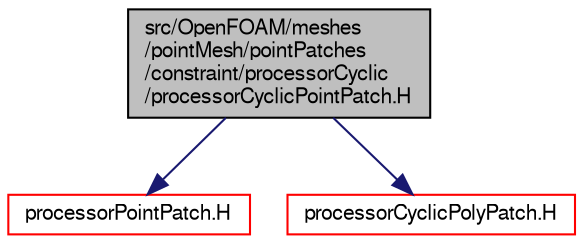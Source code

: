digraph "src/OpenFOAM/meshes/pointMesh/pointPatches/constraint/processorCyclic/processorCyclicPointPatch.H"
{
  bgcolor="transparent";
  edge [fontname="FreeSans",fontsize="10",labelfontname="FreeSans",labelfontsize="10"];
  node [fontname="FreeSans",fontsize="10",shape=record];
  Node0 [label="src/OpenFOAM/meshes\l/pointMesh/pointPatches\l/constraint/processorCyclic\l/processorCyclicPointPatch.H",height=0.2,width=0.4,color="black", fillcolor="grey75", style="filled", fontcolor="black"];
  Node0 -> Node1 [color="midnightblue",fontsize="10",style="solid",fontname="FreeSans"];
  Node1 [label="processorPointPatch.H",height=0.2,width=0.4,color="red",URL="$a11462.html"];
  Node0 -> Node231 [color="midnightblue",fontsize="10",style="solid",fontname="FreeSans"];
  Node231 [label="processorCyclicPolyPatch.H",height=0.2,width=0.4,color="red",URL="$a11723.html"];
}
